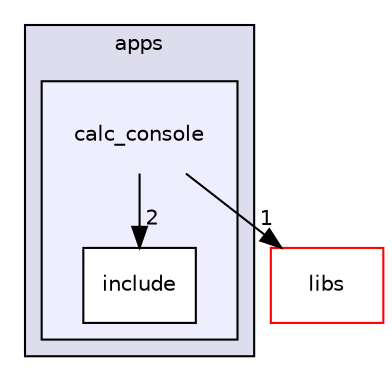 digraph "/home/runner/work/cpp-project-template/cpp-project-template/src/apps/calc_console" {
  compound=true
  node [ fontsize="10", fontname="Helvetica"];
  edge [ labelfontsize="10", labelfontname="Helvetica"];
  subgraph clusterdir_53adf0b982dc8545998aae3f283a5a58 {
    graph [ bgcolor="#ddddee", pencolor="black", label="apps" fontname="Helvetica", fontsize="10", URL="dir_53adf0b982dc8545998aae3f283a5a58.html"]
  subgraph clusterdir_3287a2dd6532f219b0a722cfd239e889 {
    graph [ bgcolor="#eeeeff", pencolor="black", label="" URL="dir_3287a2dd6532f219b0a722cfd239e889.html"];
    dir_3287a2dd6532f219b0a722cfd239e889 [shape=plaintext label="calc_console"];
  dir_388bfdd5262c205f8f78f643dc0fea42 [shape=box label="include" fillcolor="white" style="filled" URL="dir_388bfdd5262c205f8f78f643dc0fea42.html"];
  }
  }
  dir_87a455bccb09a92130c26a11a880c98a [shape=box label="libs" fillcolor="white" style="filled" color="red" URL="dir_87a455bccb09a92130c26a11a880c98a.html"];
  dir_3287a2dd6532f219b0a722cfd239e889->dir_388bfdd5262c205f8f78f643dc0fea42 [headlabel="2", labeldistance=1.5 headhref="dir_000002_000005.html"];
  dir_3287a2dd6532f219b0a722cfd239e889->dir_87a455bccb09a92130c26a11a880c98a [headlabel="1", labeldistance=1.5 headhref="dir_000002_000003.html"];
}
